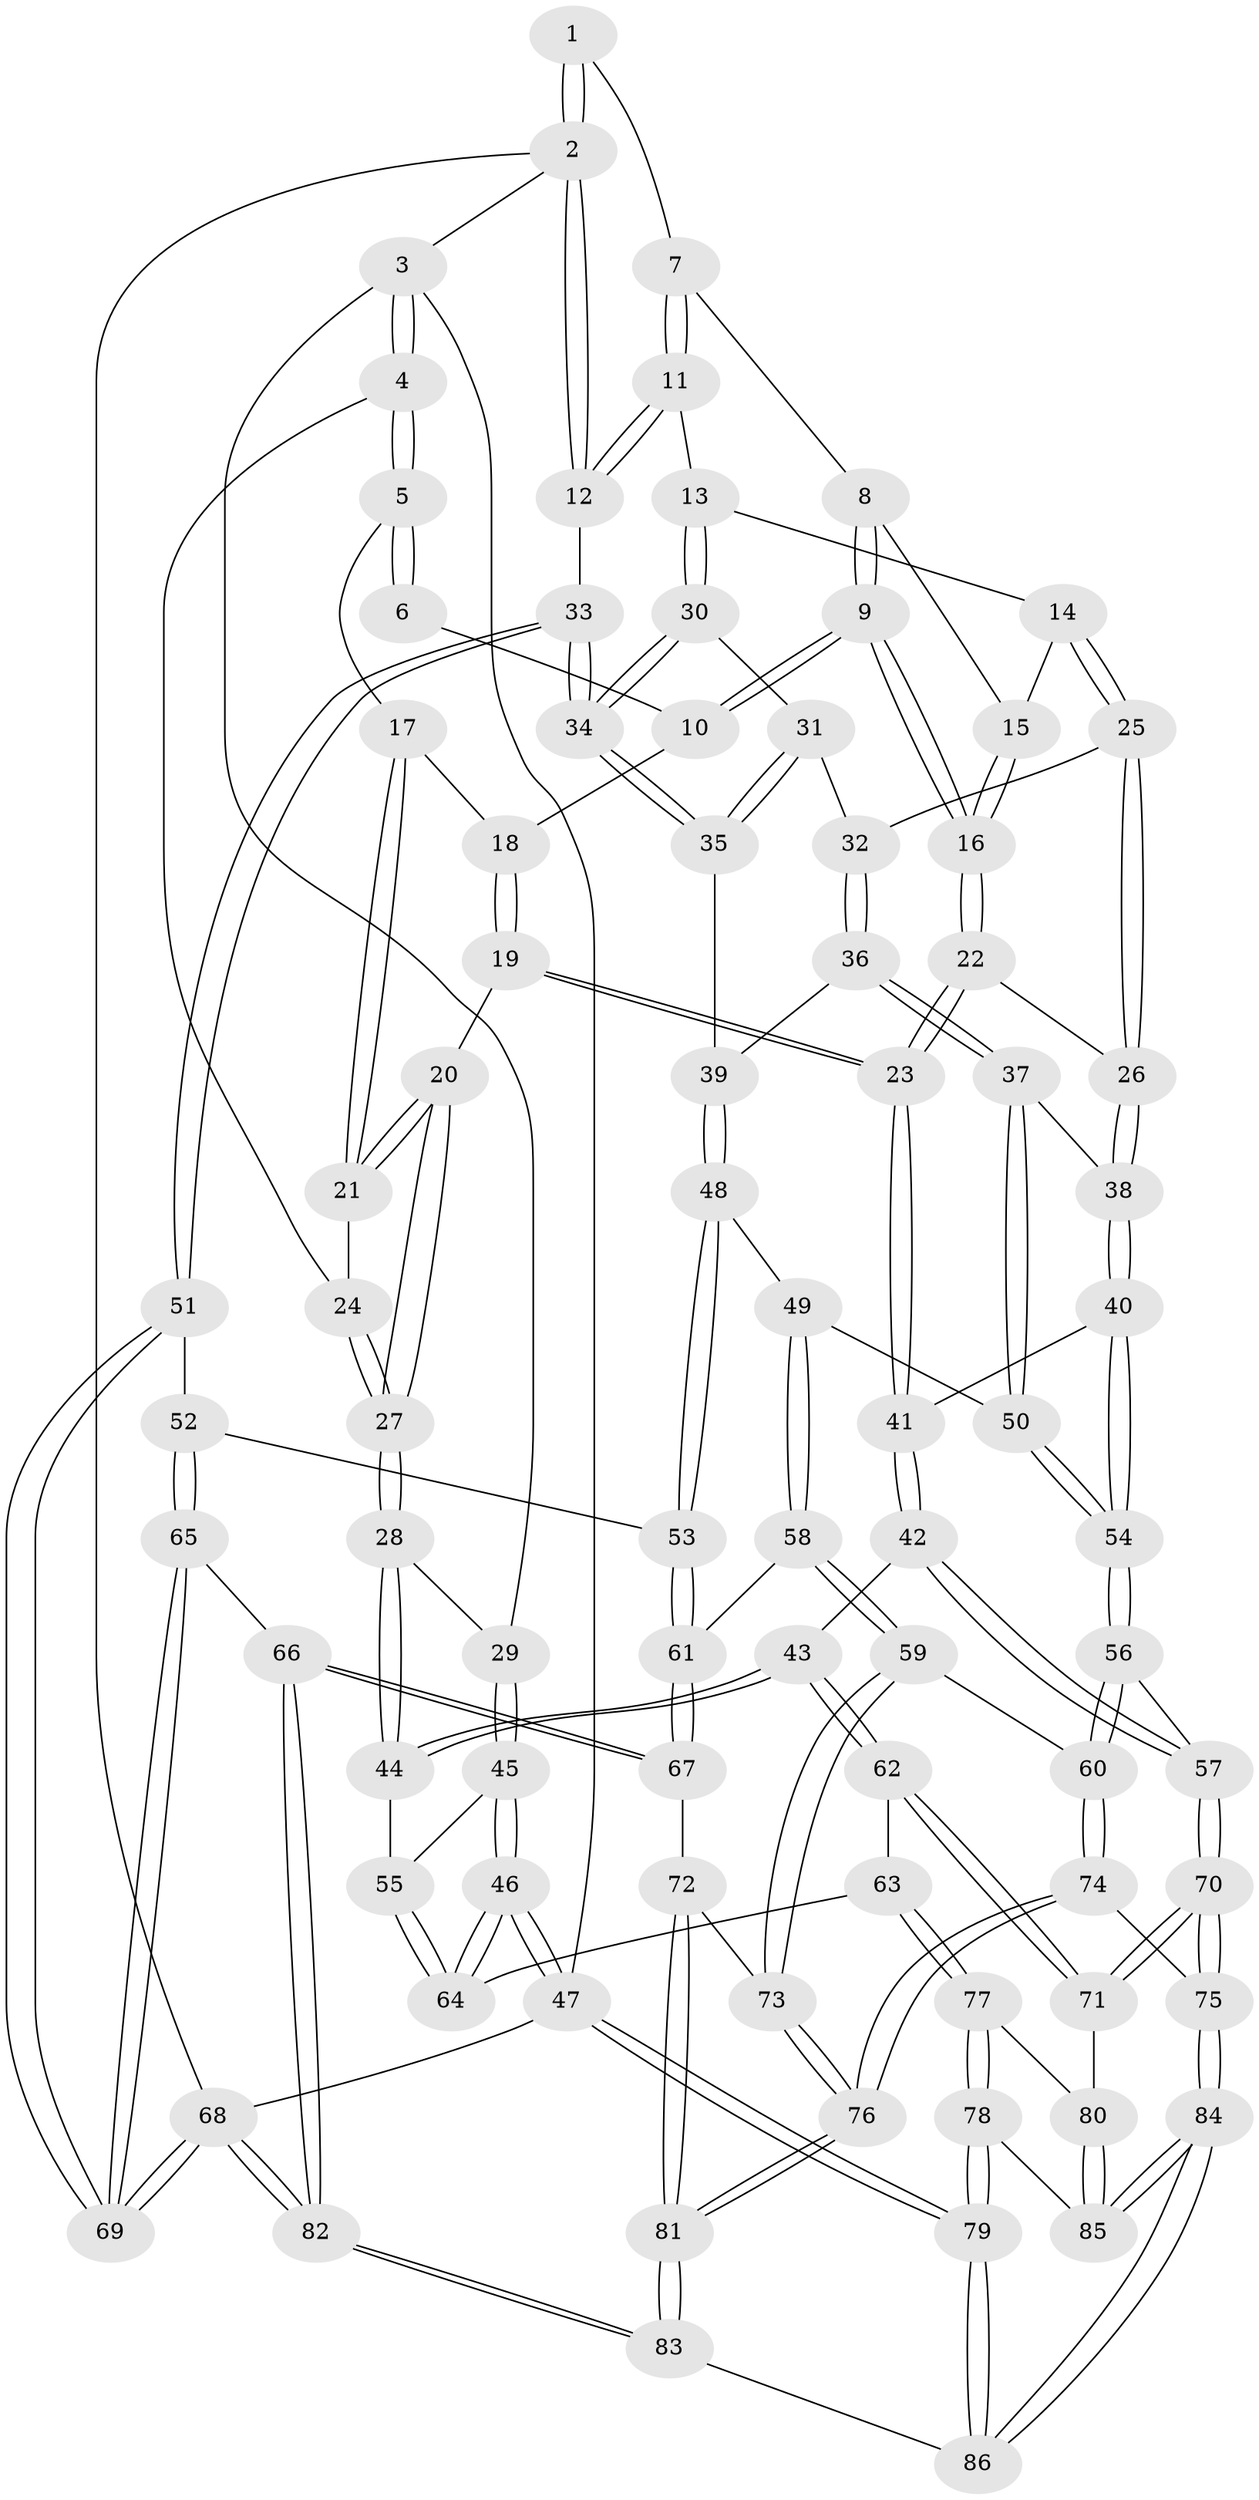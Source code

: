 // Generated by graph-tools (version 1.1) at 2025/51/03/09/25 03:51:11]
// undirected, 86 vertices, 212 edges
graph export_dot {
graph [start="1"]
  node [color=gray90,style=filled];
  1 [pos="+0.70955409699434+0"];
  2 [pos="+1+0"];
  3 [pos="+0+0"];
  4 [pos="+0+0"];
  5 [pos="+0+0"];
  6 [pos="+0.5729049192517326+0"];
  7 [pos="+0.759607285296642+0.01754193892166224"];
  8 [pos="+0.7270672264728083+0.10188488727491006"];
  9 [pos="+0.5576984961705336+0.21796943396689672"];
  10 [pos="+0.5247994370533668+0.19676009647439308"];
  11 [pos="+0.8857989152730368+0.14342983836260514"];
  12 [pos="+1+0"];
  13 [pos="+0.8565937508780522+0.26032618759817405"];
  14 [pos="+0.7834747246933375+0.2605157265688366"];
  15 [pos="+0.7384431537187406+0.22208316083604235"];
  16 [pos="+0.5670432483138516+0.22866626816061034"];
  17 [pos="+0.25464202687576887+0.09815617927286995"];
  18 [pos="+0.45431477145970417+0.21410103762259058"];
  19 [pos="+0.3790454875308123+0.37746786088869305"];
  20 [pos="+0.3063790803100719+0.3713315380884174"];
  21 [pos="+0.27945691286012275+0.3080514391092036"];
  22 [pos="+0.6097045629543499+0.3510997960798323"];
  23 [pos="+0.4056515361230716+0.41209970645209454"];
  24 [pos="+0.14181100904417804+0.2786461128970574"];
  25 [pos="+0.7107144519732458+0.3416106760623283"];
  26 [pos="+0.6292369490661585+0.37301272470245106"];
  27 [pos="+0.17484437368653882+0.44934224078689494"];
  28 [pos="+0.16131262376407948+0.46984254626306415"];
  29 [pos="+0+0.22612034049965402"];
  30 [pos="+0.8825171584725877+0.29437544581179304"];
  31 [pos="+0.8022206848465292+0.38531857314357076"];
  32 [pos="+0.7729665374855146+0.3894654714559504"];
  33 [pos="+1+0.4618996639527166"];
  34 [pos="+1+0.43894783678418"];
  35 [pos="+0.8467773255353227+0.4936774455259606"];
  36 [pos="+0.745344727458139+0.48671478355968967"];
  37 [pos="+0.6519176049228833+0.48650577397847944"];
  38 [pos="+0.6363015601558625+0.473443614076704"];
  39 [pos="+0.8152259648684215+0.5103354877621462"];
  40 [pos="+0.4576015046930705+0.5444522612634751"];
  41 [pos="+0.443225977141883+0.5423488498951148"];
  42 [pos="+0.33306666692654086+0.6387492546797818"];
  43 [pos="+0.27571996480423333+0.636332741450406"];
  44 [pos="+0.15999862901126324+0.53104571450254"];
  45 [pos="+0+0.6058187718791828"];
  46 [pos="+0+0.722320713717246"];
  47 [pos="+0+1"];
  48 [pos="+0.8038766955690834+0.6163744573871606"];
  49 [pos="+0.7552892895359761+0.6326739323216795"];
  50 [pos="+0.6651556869432572+0.5780720137571137"];
  51 [pos="+1+0.5990615281576762"];
  52 [pos="+0.9123812843281379+0.6633539740544623"];
  53 [pos="+0.8490318077257287+0.6532834238443702"];
  54 [pos="+0.5923148480453501+0.6976479389102423"];
  55 [pos="+0.056008030896471606+0.5882851023071989"];
  56 [pos="+0.6012429057477852+0.7591886169546321"];
  57 [pos="+0.36697548233020616+0.6951353079600595"];
  58 [pos="+0.74269001427862+0.6600212227723613"];
  59 [pos="+0.6166179725737839+0.7737320738470075"];
  60 [pos="+0.606500235765128+0.7694939409982268"];
  61 [pos="+0.7934312375649759+0.7576300025697634"];
  62 [pos="+0.2200167321702396+0.7273013038074877"];
  63 [pos="+0.13329649433390742+0.8060173377953211"];
  64 [pos="+0.0894225762372834+0.7639543407381056"];
  65 [pos="+0.8483763440740875+0.8401972548556749"];
  66 [pos="+0.8220095088158195+0.8415458551500211"];
  67 [pos="+0.7818706937828772+0.82903568965657"];
  68 [pos="+1+1"];
  69 [pos="+1+0.9634396395396867"];
  70 [pos="+0.39323182429912906+0.867735430331262"];
  71 [pos="+0.3161200555210211+0.8690617476605084"];
  72 [pos="+0.7595367884189206+0.8324823389284401"];
  73 [pos="+0.6352739251783843+0.7892280245477195"];
  74 [pos="+0.4871288146206567+0.8680547886282255"];
  75 [pos="+0.41255348216712034+0.8850052946006018"];
  76 [pos="+0.6206833114573067+1"];
  77 [pos="+0.12744763450886773+0.8734955045677718"];
  78 [pos="+0.10438322773121146+0.9092568819933793"];
  79 [pos="+0+1"];
  80 [pos="+0.267655574521371+0.8890089715159709"];
  81 [pos="+0.6597226529285181+1"];
  82 [pos="+0.8271648809530193+1"];
  83 [pos="+0.6641241074294765+1"];
  84 [pos="+0.3744366150051902+1"];
  85 [pos="+0.2706433213330519+0.9819565545319587"];
  86 [pos="+0.3754872888509973+1"];
  1 -- 2;
  1 -- 2;
  1 -- 7;
  2 -- 3;
  2 -- 12;
  2 -- 12;
  2 -- 68;
  3 -- 4;
  3 -- 4;
  3 -- 29;
  3 -- 47;
  4 -- 5;
  4 -- 5;
  4 -- 24;
  5 -- 6;
  5 -- 6;
  5 -- 17;
  6 -- 10;
  7 -- 8;
  7 -- 11;
  7 -- 11;
  8 -- 9;
  8 -- 9;
  8 -- 15;
  9 -- 10;
  9 -- 10;
  9 -- 16;
  9 -- 16;
  10 -- 18;
  11 -- 12;
  11 -- 12;
  11 -- 13;
  12 -- 33;
  13 -- 14;
  13 -- 30;
  13 -- 30;
  14 -- 15;
  14 -- 25;
  14 -- 25;
  15 -- 16;
  15 -- 16;
  16 -- 22;
  16 -- 22;
  17 -- 18;
  17 -- 21;
  17 -- 21;
  18 -- 19;
  18 -- 19;
  19 -- 20;
  19 -- 23;
  19 -- 23;
  20 -- 21;
  20 -- 21;
  20 -- 27;
  20 -- 27;
  21 -- 24;
  22 -- 23;
  22 -- 23;
  22 -- 26;
  23 -- 41;
  23 -- 41;
  24 -- 27;
  24 -- 27;
  25 -- 26;
  25 -- 26;
  25 -- 32;
  26 -- 38;
  26 -- 38;
  27 -- 28;
  27 -- 28;
  28 -- 29;
  28 -- 44;
  28 -- 44;
  29 -- 45;
  29 -- 45;
  30 -- 31;
  30 -- 34;
  30 -- 34;
  31 -- 32;
  31 -- 35;
  31 -- 35;
  32 -- 36;
  32 -- 36;
  33 -- 34;
  33 -- 34;
  33 -- 51;
  33 -- 51;
  34 -- 35;
  34 -- 35;
  35 -- 39;
  36 -- 37;
  36 -- 37;
  36 -- 39;
  37 -- 38;
  37 -- 50;
  37 -- 50;
  38 -- 40;
  38 -- 40;
  39 -- 48;
  39 -- 48;
  40 -- 41;
  40 -- 54;
  40 -- 54;
  41 -- 42;
  41 -- 42;
  42 -- 43;
  42 -- 57;
  42 -- 57;
  43 -- 44;
  43 -- 44;
  43 -- 62;
  43 -- 62;
  44 -- 55;
  45 -- 46;
  45 -- 46;
  45 -- 55;
  46 -- 47;
  46 -- 47;
  46 -- 64;
  46 -- 64;
  47 -- 79;
  47 -- 79;
  47 -- 68;
  48 -- 49;
  48 -- 53;
  48 -- 53;
  49 -- 50;
  49 -- 58;
  49 -- 58;
  50 -- 54;
  50 -- 54;
  51 -- 52;
  51 -- 69;
  51 -- 69;
  52 -- 53;
  52 -- 65;
  52 -- 65;
  53 -- 61;
  53 -- 61;
  54 -- 56;
  54 -- 56;
  55 -- 64;
  55 -- 64;
  56 -- 57;
  56 -- 60;
  56 -- 60;
  57 -- 70;
  57 -- 70;
  58 -- 59;
  58 -- 59;
  58 -- 61;
  59 -- 60;
  59 -- 73;
  59 -- 73;
  60 -- 74;
  60 -- 74;
  61 -- 67;
  61 -- 67;
  62 -- 63;
  62 -- 71;
  62 -- 71;
  63 -- 64;
  63 -- 77;
  63 -- 77;
  65 -- 66;
  65 -- 69;
  65 -- 69;
  66 -- 67;
  66 -- 67;
  66 -- 82;
  66 -- 82;
  67 -- 72;
  68 -- 69;
  68 -- 69;
  68 -- 82;
  68 -- 82;
  70 -- 71;
  70 -- 71;
  70 -- 75;
  70 -- 75;
  71 -- 80;
  72 -- 73;
  72 -- 81;
  72 -- 81;
  73 -- 76;
  73 -- 76;
  74 -- 75;
  74 -- 76;
  74 -- 76;
  75 -- 84;
  75 -- 84;
  76 -- 81;
  76 -- 81;
  77 -- 78;
  77 -- 78;
  77 -- 80;
  78 -- 79;
  78 -- 79;
  78 -- 85;
  79 -- 86;
  79 -- 86;
  80 -- 85;
  80 -- 85;
  81 -- 83;
  81 -- 83;
  82 -- 83;
  82 -- 83;
  83 -- 86;
  84 -- 85;
  84 -- 85;
  84 -- 86;
  84 -- 86;
}
